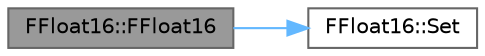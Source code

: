 digraph "FFloat16::FFloat16"
{
 // INTERACTIVE_SVG=YES
 // LATEX_PDF_SIZE
  bgcolor="transparent";
  edge [fontname=Helvetica,fontsize=10,labelfontname=Helvetica,labelfontsize=10];
  node [fontname=Helvetica,fontsize=10,shape=box,height=0.2,width=0.4];
  rankdir="LR";
  Node1 [id="Node000001",label="FFloat16::FFloat16",height=0.2,width=0.4,color="gray40", fillcolor="grey60", style="filled", fontcolor="black",tooltip="Conversion constructor."];
  Node1 -> Node2 [id="edge1_Node000001_Node000002",color="steelblue1",style="solid",tooltip=" "];
  Node2 [id="Node000002",label="FFloat16::Set",height=0.2,width=0.4,color="grey40", fillcolor="white", style="filled",URL="$da/dc7/classFFloat16.html#a326d5b74416f66956ba2b933a181e17a",tooltip="Convert from Fp32 to Fp16, round-to-nearest-even."];
}
